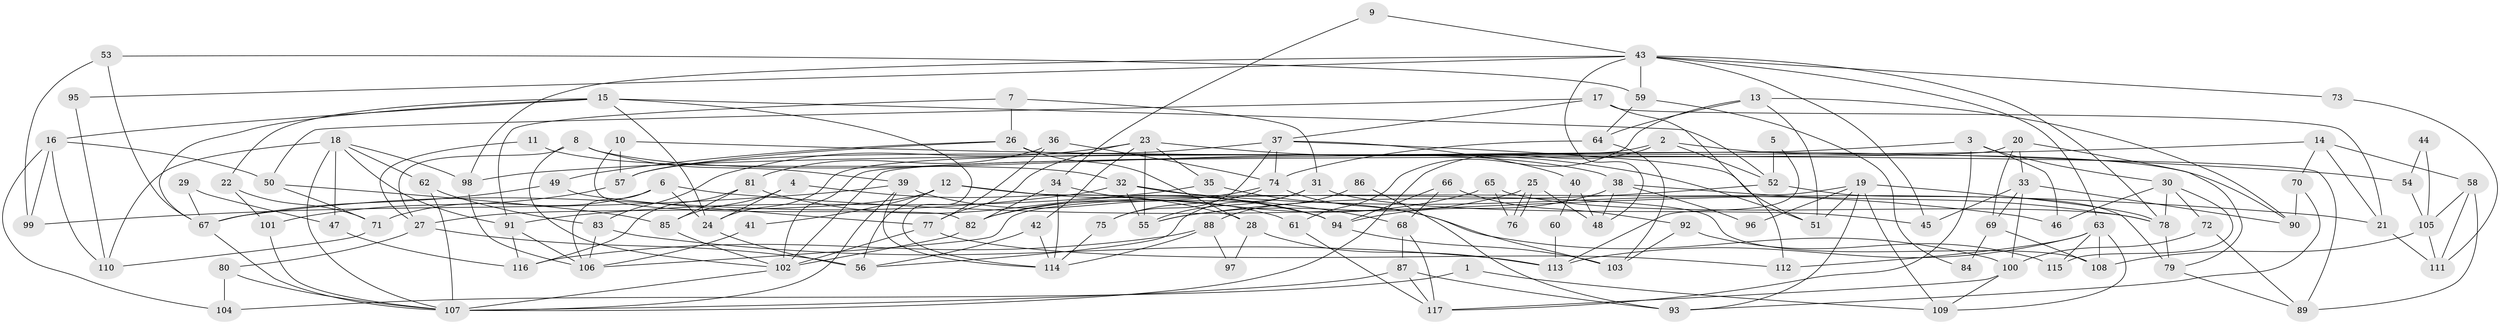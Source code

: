 // Generated by graph-tools (version 1.1) at 2025/11/02/27/25 16:11:17]
// undirected, 117 vertices, 234 edges
graph export_dot {
graph [start="1"]
  node [color=gray90,style=filled];
  1;
  2;
  3;
  4;
  5;
  6;
  7;
  8;
  9;
  10;
  11;
  12;
  13;
  14;
  15;
  16;
  17;
  18;
  19;
  20;
  21;
  22;
  23;
  24;
  25;
  26;
  27;
  28;
  29;
  30;
  31;
  32;
  33;
  34;
  35;
  36;
  37;
  38;
  39;
  40;
  41;
  42;
  43;
  44;
  45;
  46;
  47;
  48;
  49;
  50;
  51;
  52;
  53;
  54;
  55;
  56;
  57;
  58;
  59;
  60;
  61;
  62;
  63;
  64;
  65;
  66;
  67;
  68;
  69;
  70;
  71;
  72;
  73;
  74;
  75;
  76;
  77;
  78;
  79;
  80;
  81;
  82;
  83;
  84;
  85;
  86;
  87;
  88;
  89;
  90;
  91;
  92;
  93;
  94;
  95;
  96;
  97;
  98;
  99;
  100;
  101;
  102;
  103;
  104;
  105;
  106;
  107;
  108;
  109;
  110;
  111;
  112;
  113;
  114;
  115;
  116;
  117;
  1 -- 104;
  1 -- 109;
  2 -- 52;
  2 -- 107;
  2 -- 24;
  2 -- 90;
  3 -- 30;
  3 -- 46;
  3 -- 102;
  3 -- 117;
  4 -- 24;
  4 -- 85;
  4 -- 28;
  5 -- 113;
  5 -- 52;
  6 -- 24;
  6 -- 106;
  6 -- 21;
  6 -- 71;
  7 -- 91;
  7 -- 31;
  7 -- 26;
  8 -- 102;
  8 -- 27;
  8 -- 38;
  8 -- 39;
  9 -- 43;
  9 -- 34;
  10 -- 82;
  10 -- 57;
  10 -- 54;
  11 -- 32;
  11 -- 27;
  12 -- 56;
  12 -- 94;
  12 -- 27;
  12 -- 41;
  12 -- 108;
  13 -- 90;
  13 -- 64;
  13 -- 51;
  13 -- 61;
  14 -- 98;
  14 -- 70;
  14 -- 21;
  14 -- 58;
  15 -- 24;
  15 -- 52;
  15 -- 16;
  15 -- 22;
  15 -- 67;
  15 -- 114;
  16 -- 50;
  16 -- 99;
  16 -- 104;
  16 -- 110;
  17 -- 21;
  17 -- 37;
  17 -- 50;
  17 -- 112;
  18 -- 98;
  18 -- 107;
  18 -- 47;
  18 -- 62;
  18 -- 91;
  18 -- 110;
  19 -- 51;
  19 -- 109;
  19 -- 78;
  19 -- 93;
  19 -- 96;
  19 -- 106;
  20 -- 102;
  20 -- 79;
  20 -- 33;
  20 -- 69;
  21 -- 111;
  22 -- 71;
  22 -- 101;
  23 -- 83;
  23 -- 77;
  23 -- 35;
  23 -- 42;
  23 -- 51;
  23 -- 55;
  24 -- 56;
  25 -- 55;
  25 -- 76;
  25 -- 76;
  25 -- 48;
  26 -- 57;
  26 -- 28;
  26 -- 49;
  26 -- 89;
  27 -- 56;
  27 -- 80;
  28 -- 97;
  28 -- 113;
  29 -- 67;
  29 -- 47;
  30 -- 78;
  30 -- 72;
  30 -- 46;
  30 -- 115;
  31 -- 45;
  31 -- 55;
  31 -- 56;
  32 -- 68;
  32 -- 67;
  32 -- 46;
  32 -- 55;
  33 -- 69;
  33 -- 45;
  33 -- 90;
  33 -- 100;
  34 -- 82;
  34 -- 114;
  34 -- 94;
  35 -- 100;
  35 -- 91;
  36 -- 81;
  36 -- 77;
  36 -- 74;
  37 -- 51;
  37 -- 74;
  37 -- 40;
  37 -- 57;
  37 -- 75;
  38 -- 78;
  38 -- 48;
  38 -- 94;
  38 -- 96;
  39 -- 114;
  39 -- 61;
  39 -- 99;
  39 -- 107;
  40 -- 48;
  40 -- 60;
  41 -- 106;
  42 -- 114;
  42 -- 56;
  43 -- 48;
  43 -- 63;
  43 -- 45;
  43 -- 59;
  43 -- 73;
  43 -- 78;
  43 -- 95;
  43 -- 98;
  44 -- 105;
  44 -- 54;
  47 -- 116;
  49 -- 67;
  49 -- 77;
  50 -- 71;
  50 -- 85;
  52 -- 79;
  52 -- 55;
  53 -- 99;
  53 -- 67;
  53 -- 59;
  54 -- 105;
  57 -- 101;
  58 -- 111;
  58 -- 89;
  58 -- 105;
  59 -- 64;
  59 -- 84;
  60 -- 113;
  61 -- 117;
  62 -- 107;
  62 -- 83;
  63 -- 112;
  63 -- 113;
  63 -- 108;
  63 -- 109;
  63 -- 115;
  64 -- 103;
  64 -- 74;
  65 -- 78;
  65 -- 82;
  65 -- 76;
  66 -- 92;
  66 -- 94;
  66 -- 68;
  67 -- 107;
  68 -- 117;
  68 -- 87;
  69 -- 108;
  69 -- 84;
  70 -- 90;
  70 -- 93;
  71 -- 110;
  72 -- 89;
  72 -- 100;
  73 -- 111;
  74 -- 75;
  74 -- 82;
  74 -- 103;
  75 -- 114;
  77 -- 102;
  77 -- 112;
  78 -- 79;
  79 -- 89;
  80 -- 107;
  80 -- 104;
  81 -- 94;
  81 -- 85;
  81 -- 116;
  82 -- 102;
  83 -- 106;
  83 -- 113;
  85 -- 102;
  86 -- 88;
  86 -- 93;
  87 -- 117;
  87 -- 93;
  87 -- 107;
  88 -- 116;
  88 -- 114;
  88 -- 97;
  91 -- 106;
  91 -- 116;
  92 -- 103;
  92 -- 115;
  94 -- 103;
  95 -- 110;
  98 -- 106;
  100 -- 117;
  100 -- 109;
  101 -- 107;
  102 -- 107;
  105 -- 108;
  105 -- 111;
}
